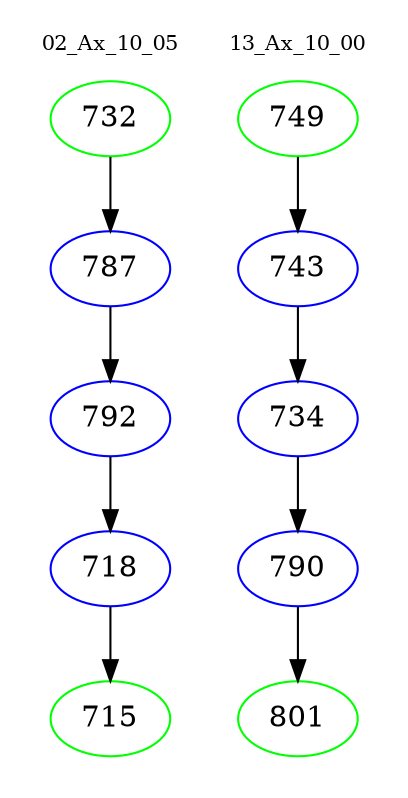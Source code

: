 digraph{
subgraph cluster_0 {
color = white
label = "02_Ax_10_05";
fontsize=10;
T0_732 [label="732", color="green"]
T0_732 -> T0_787 [color="black"]
T0_787 [label="787", color="blue"]
T0_787 -> T0_792 [color="black"]
T0_792 [label="792", color="blue"]
T0_792 -> T0_718 [color="black"]
T0_718 [label="718", color="blue"]
T0_718 -> T0_715 [color="black"]
T0_715 [label="715", color="green"]
}
subgraph cluster_1 {
color = white
label = "13_Ax_10_00";
fontsize=10;
T1_749 [label="749", color="green"]
T1_749 -> T1_743 [color="black"]
T1_743 [label="743", color="blue"]
T1_743 -> T1_734 [color="black"]
T1_734 [label="734", color="blue"]
T1_734 -> T1_790 [color="black"]
T1_790 [label="790", color="blue"]
T1_790 -> T1_801 [color="black"]
T1_801 [label="801", color="green"]
}
}
